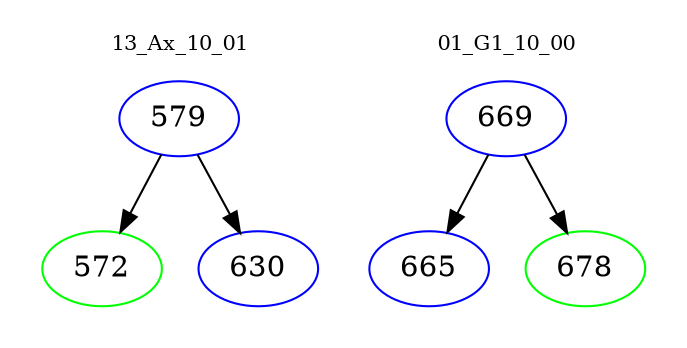 digraph{
subgraph cluster_0 {
color = white
label = "13_Ax_10_01";
fontsize=10;
T0_579 [label="579", color="blue"]
T0_579 -> T0_572 [color="black"]
T0_572 [label="572", color="green"]
T0_579 -> T0_630 [color="black"]
T0_630 [label="630", color="blue"]
}
subgraph cluster_1 {
color = white
label = "01_G1_10_00";
fontsize=10;
T1_669 [label="669", color="blue"]
T1_669 -> T1_665 [color="black"]
T1_665 [label="665", color="blue"]
T1_669 -> T1_678 [color="black"]
T1_678 [label="678", color="green"]
}
}

